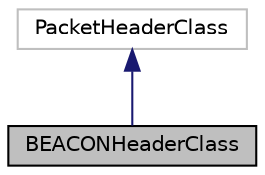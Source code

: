 digraph "BEACONHeaderClass"
{
 // LATEX_PDF_SIZE
  edge [fontname="Helvetica",fontsize="10",labelfontname="Helvetica",labelfontsize="10"];
  node [fontname="Helvetica",fontsize="10",shape=record];
  Node1 [label="BEACONHeaderClass",height=0.2,width=0.4,color="black", fillcolor="grey75", style="filled", fontcolor="black",tooltip="Class that describe the header of BEACON Packet."];
  Node2 -> Node1 [dir="back",color="midnightblue",fontsize="10",style="solid",fontname="Helvetica"];
  Node2 [label="PacketHeaderClass",height=0.2,width=0.4,color="grey75", fillcolor="white", style="filled",tooltip=" "];
}
